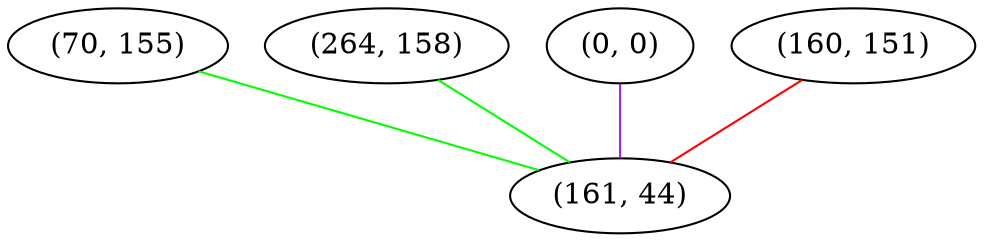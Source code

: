 graph "" {
"(70, 155)";
"(264, 158)";
"(0, 0)";
"(160, 151)";
"(161, 44)";
"(70, 155)" -- "(161, 44)"  [color=green, key=0, weight=2];
"(264, 158)" -- "(161, 44)"  [color=green, key=0, weight=2];
"(0, 0)" -- "(161, 44)"  [color=purple, key=0, weight=4];
"(160, 151)" -- "(161, 44)"  [color=red, key=0, weight=1];
}
